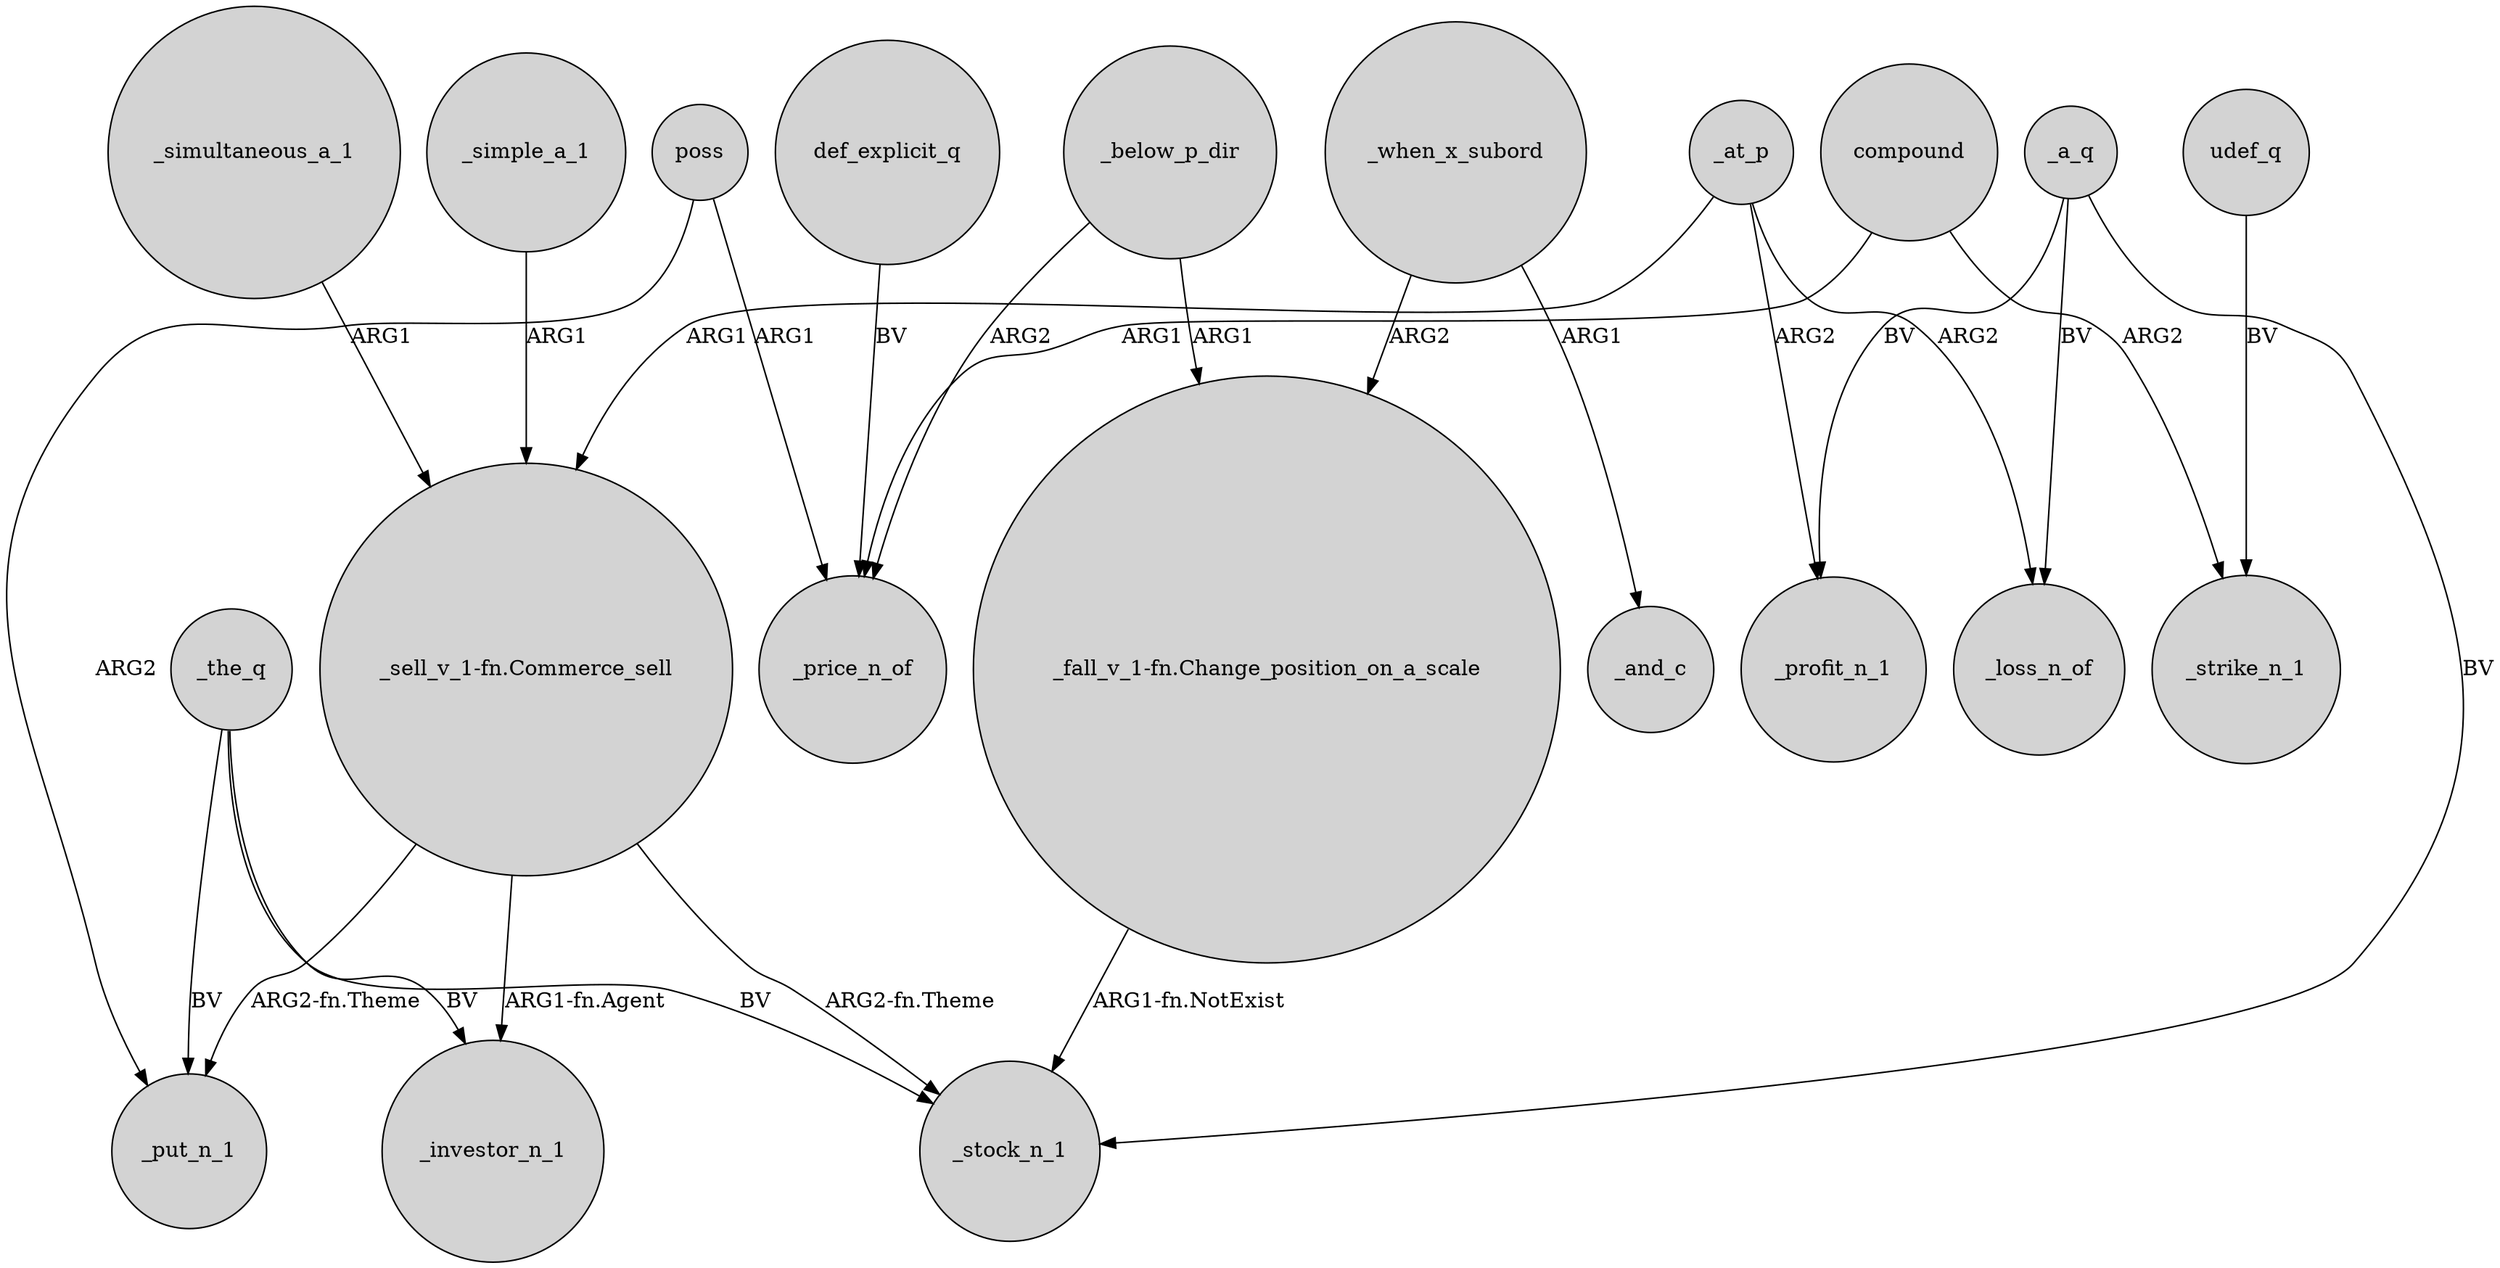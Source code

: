 digraph {
	node [shape=circle style=filled]
	_the_q -> _put_n_1 [label=BV]
	poss -> _price_n_of [label=ARG1]
	"_fall_v_1-fn.Change_position_on_a_scale" -> _stock_n_1 [label="ARG1-fn.NotExist"]
	udef_q -> _strike_n_1 [label=BV]
	_below_p_dir -> _price_n_of [label=ARG2]
	"_sell_v_1-fn.Commerce_sell" -> _put_n_1 [label="ARG2-fn.Theme"]
	_a_q -> _loss_n_of [label=BV]
	_the_q -> _stock_n_1 [label=BV]
	"_sell_v_1-fn.Commerce_sell" -> _investor_n_1 [label="ARG1-fn.Agent"]
	_the_q -> _investor_n_1 [label=BV]
	_at_p -> _profit_n_1 [label=ARG2]
	_when_x_subord -> "_fall_v_1-fn.Change_position_on_a_scale" [label=ARG2]
	_a_q -> _stock_n_1 [label=BV]
	_simple_a_1 -> "_sell_v_1-fn.Commerce_sell" [label=ARG1]
	poss -> _put_n_1 [label=ARG2]
	def_explicit_q -> _price_n_of [label=BV]
	_simultaneous_a_1 -> "_sell_v_1-fn.Commerce_sell" [label=ARG1]
	_at_p -> _loss_n_of [label=ARG2]
	_when_x_subord -> _and_c [label=ARG1]
	compound -> _strike_n_1 [label=ARG2]
	"_sell_v_1-fn.Commerce_sell" -> _stock_n_1 [label="ARG2-fn.Theme"]
	compound -> _price_n_of [label=ARG1]
	_a_q -> _profit_n_1 [label=BV]
	_at_p -> "_sell_v_1-fn.Commerce_sell" [label=ARG1]
	_below_p_dir -> "_fall_v_1-fn.Change_position_on_a_scale" [label=ARG1]
}
